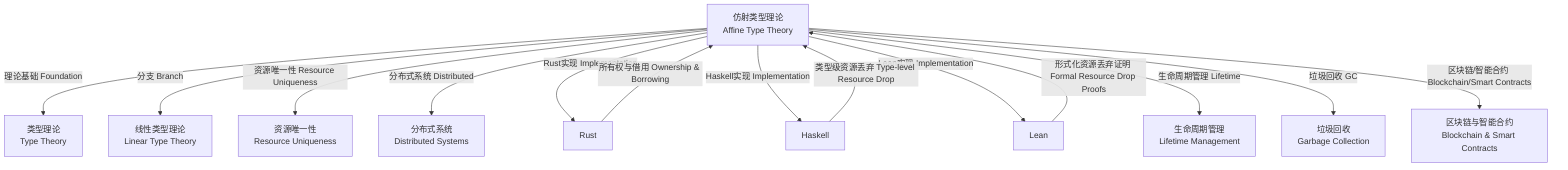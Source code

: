 graph TD
  A["仿射类型理论\nAffine Type Theory"]
  B["类型理论\nType Theory"]
  C["线性类型理论\nLinear Type Theory"]
  D["资源唯一性\nResource Uniqueness"]
  E["分布式系统\nDistributed Systems"]
  F["Rust"]
  G["Haskell"]
  H["Lean"]
  I["生命周期管理\nLifetime Management"]
  J["垃圾回收\nGarbage Collection"]
  K["区块链与智能合约\nBlockchain & Smart Contracts"]

  A -- "理论基础 Foundation" --> B
  A -- "分支 Branch" --> C
  A -- "资源唯一性 Resource Uniqueness" --> D
  A -- "分布式系统 Distributed" --> E
  A -- "Rust实现 Implementation" --> F
  A -- "Haskell实现 Implementation" --> G
  A -- "Lean实现 Implementation" --> H
  A -- "生命周期管理 Lifetime" --> I
  A -- "垃圾回收 GC" --> J
  A -- "区块链/智能合约 Blockchain/Smart Contracts" --> K
  F -- "所有权与借用 Ownership & Borrowing" --> A
  G -- "类型级资源丢弃 Type-level Resource Drop" --> A
  H -- "形式化资源丢弃证明 Formal Resource Drop Proofs" --> A
  %% #AffineTypeTheory-4 #AffineTypeTheory-4.10 知识图谱 Knowledge Graph